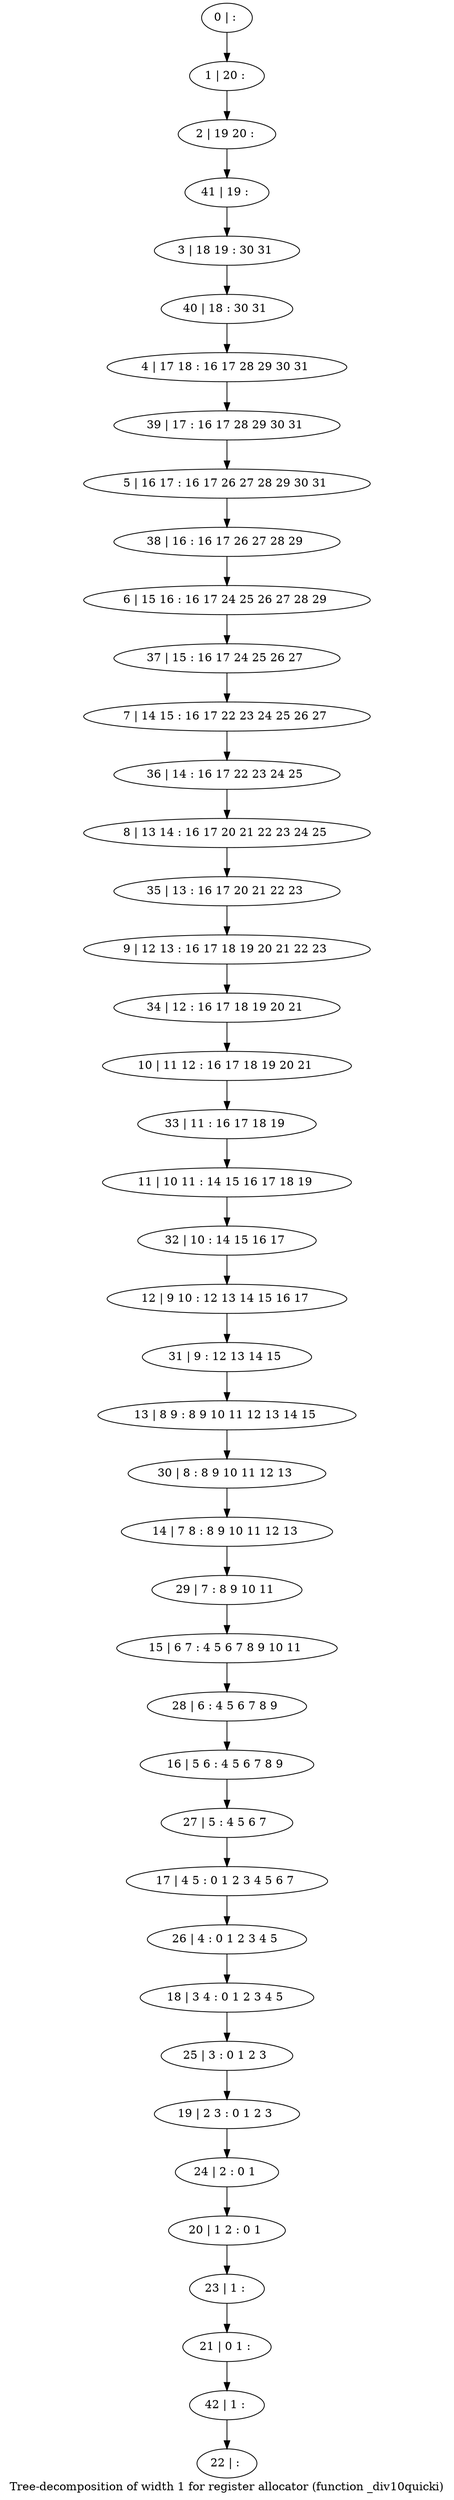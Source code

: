 digraph G {
graph [label="Tree-decomposition of width 1 for register allocator (function _div10quicki)"]
0[label="0 | : "];
1[label="1 | 20 : "];
2[label="2 | 19 20 : "];
3[label="3 | 18 19 : 30 31 "];
4[label="4 | 17 18 : 16 17 28 29 30 31 "];
5[label="5 | 16 17 : 16 17 26 27 28 29 30 31 "];
6[label="6 | 15 16 : 16 17 24 25 26 27 28 29 "];
7[label="7 | 14 15 : 16 17 22 23 24 25 26 27 "];
8[label="8 | 13 14 : 16 17 20 21 22 23 24 25 "];
9[label="9 | 12 13 : 16 17 18 19 20 21 22 23 "];
10[label="10 | 11 12 : 16 17 18 19 20 21 "];
11[label="11 | 10 11 : 14 15 16 17 18 19 "];
12[label="12 | 9 10 : 12 13 14 15 16 17 "];
13[label="13 | 8 9 : 8 9 10 11 12 13 14 15 "];
14[label="14 | 7 8 : 8 9 10 11 12 13 "];
15[label="15 | 6 7 : 4 5 6 7 8 9 10 11 "];
16[label="16 | 5 6 : 4 5 6 7 8 9 "];
17[label="17 | 4 5 : 0 1 2 3 4 5 6 7 "];
18[label="18 | 3 4 : 0 1 2 3 4 5 "];
19[label="19 | 2 3 : 0 1 2 3 "];
20[label="20 | 1 2 : 0 1 "];
21[label="21 | 0 1 : "];
22[label="22 | : "];
23[label="23 | 1 : "];
24[label="24 | 2 : 0 1 "];
25[label="25 | 3 : 0 1 2 3 "];
26[label="26 | 4 : 0 1 2 3 4 5 "];
27[label="27 | 5 : 4 5 6 7 "];
28[label="28 | 6 : 4 5 6 7 8 9 "];
29[label="29 | 7 : 8 9 10 11 "];
30[label="30 | 8 : 8 9 10 11 12 13 "];
31[label="31 | 9 : 12 13 14 15 "];
32[label="32 | 10 : 14 15 16 17 "];
33[label="33 | 11 : 16 17 18 19 "];
34[label="34 | 12 : 16 17 18 19 20 21 "];
35[label="35 | 13 : 16 17 20 21 22 23 "];
36[label="36 | 14 : 16 17 22 23 24 25 "];
37[label="37 | 15 : 16 17 24 25 26 27 "];
38[label="38 | 16 : 16 17 26 27 28 29 "];
39[label="39 | 17 : 16 17 28 29 30 31 "];
40[label="40 | 18 : 30 31 "];
41[label="41 | 19 : "];
42[label="42 | 1 : "];
0->1 ;
1->2 ;
23->21 ;
20->23 ;
24->20 ;
19->24 ;
25->19 ;
18->25 ;
26->18 ;
17->26 ;
27->17 ;
16->27 ;
28->16 ;
15->28 ;
29->15 ;
14->29 ;
30->14 ;
13->30 ;
31->13 ;
12->31 ;
32->12 ;
11->32 ;
33->11 ;
10->33 ;
34->10 ;
9->34 ;
35->9 ;
8->35 ;
36->8 ;
7->36 ;
37->7 ;
6->37 ;
38->6 ;
5->38 ;
39->5 ;
4->39 ;
40->4 ;
3->40 ;
41->3 ;
2->41 ;
42->22 ;
21->42 ;
}
